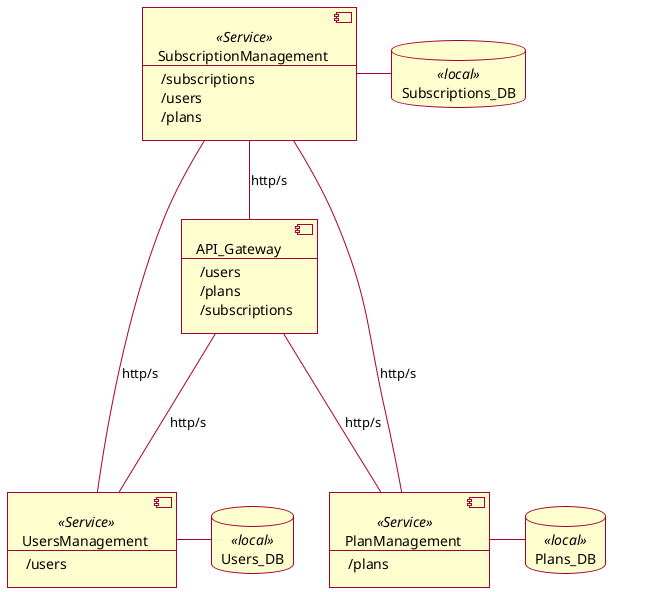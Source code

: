 @startuml
'https://plantuml.com/component-diagram
skin rose
skinparam shadowing false
'skinparam backgroundColor red

'------------- TRANSPARÊNCIA -------------------
skinparam package<<Layout>> {
  borderColor Transparent
  backgroundColor Transparent
  fontColor Transparent
  stereotypeFontColor Transparent
}

package p2 <<Layout>> {
}

'------------------ Definição dos componentes --------------------------
component [UsersManagement \n--\n /users] <<Service>> as auth
component [PlanManagement \n--\n /plans] <<Service>> as plan
component [SubscriptionManagement \n--\n /subscriptions\n /users\n /plans] <<Service>> as subscription
component [API_Gateway \n--\n /users\n /plans\n /subscriptions] as api

database Plans_DB <<local>> as pdb
database Subscriptions_DB <<local>> as sdb
database Users_DB <<local>> as udb

'------------------ Ligações ----------------------------------------
subscription ---- auth :http/s
subscription -u--- plan :http/s

api --- auth :http/s
api --- plan :http/s
api -u- subscription :http/s

auth - udb
plan - pdb
subscription - sdb
@enduml